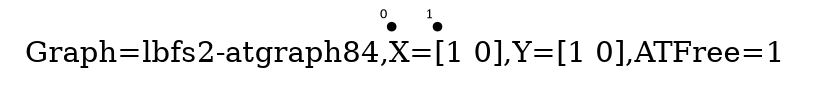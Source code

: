 /* Created by igraph 0.8.0-pre+0200568 */
graph {
  graph [
    label="Graph=lbfs2-atgraph84,X=[1 0],Y=[1 0],ATFree=1 "
    labelloc=bottom
  ];
  0 [
    pos="-0.100000,1.000000!"
    shape=point
    fontsize=6
    xlabel=0
  ];
  1 [
    pos="0.000000,0.000000!"
    shape=point
    fontsize=6
    xlabel=1
  ];

}
